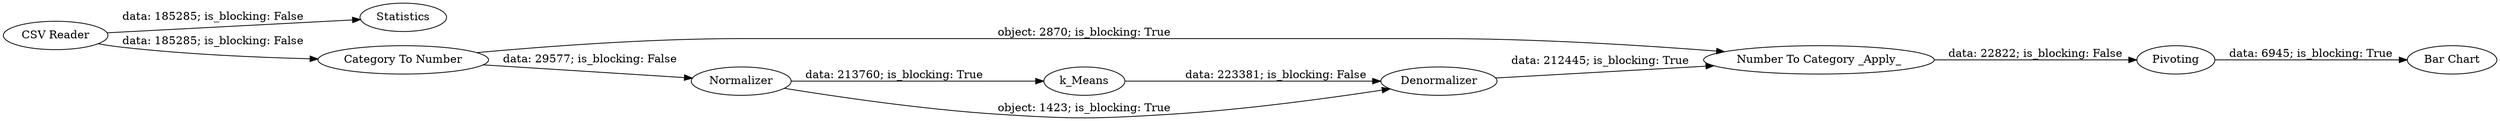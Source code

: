 digraph {
	"-7253475290439691322_33" [label=Pivoting]
	"-7253475290439691322_31" [label="Bar Chart"]
	"-7253475290439691322_14" [label=Statistics]
	"-7253475290439691322_3" [label=k_Means]
	"-7253475290439691322_27" [label="Category To Number"]
	"-7253475290439691322_4" [label=Denormalizer]
	"-7253475290439691322_29" [label="Number To Category _Apply_"]
	"-7253475290439691322_2" [label=Normalizer]
	"-7253475290439691322_1" [label="CSV Reader"]
	"-7253475290439691322_2" -> "-7253475290439691322_3" [label="data: 213760; is_blocking: True"]
	"-7253475290439691322_3" -> "-7253475290439691322_4" [label="data: 223381; is_blocking: False"]
	"-7253475290439691322_29" -> "-7253475290439691322_33" [label="data: 22822; is_blocking: False"]
	"-7253475290439691322_2" -> "-7253475290439691322_4" [label="object: 1423; is_blocking: True"]
	"-7253475290439691322_1" -> "-7253475290439691322_27" [label="data: 185285; is_blocking: False"]
	"-7253475290439691322_4" -> "-7253475290439691322_29" [label="data: 212445; is_blocking: True"]
	"-7253475290439691322_33" -> "-7253475290439691322_31" [label="data: 6945; is_blocking: True"]
	"-7253475290439691322_27" -> "-7253475290439691322_29" [label="object: 2870; is_blocking: True"]
	"-7253475290439691322_1" -> "-7253475290439691322_14" [label="data: 185285; is_blocking: False"]
	"-7253475290439691322_27" -> "-7253475290439691322_2" [label="data: 29577; is_blocking: False"]
	rankdir=LR
}
